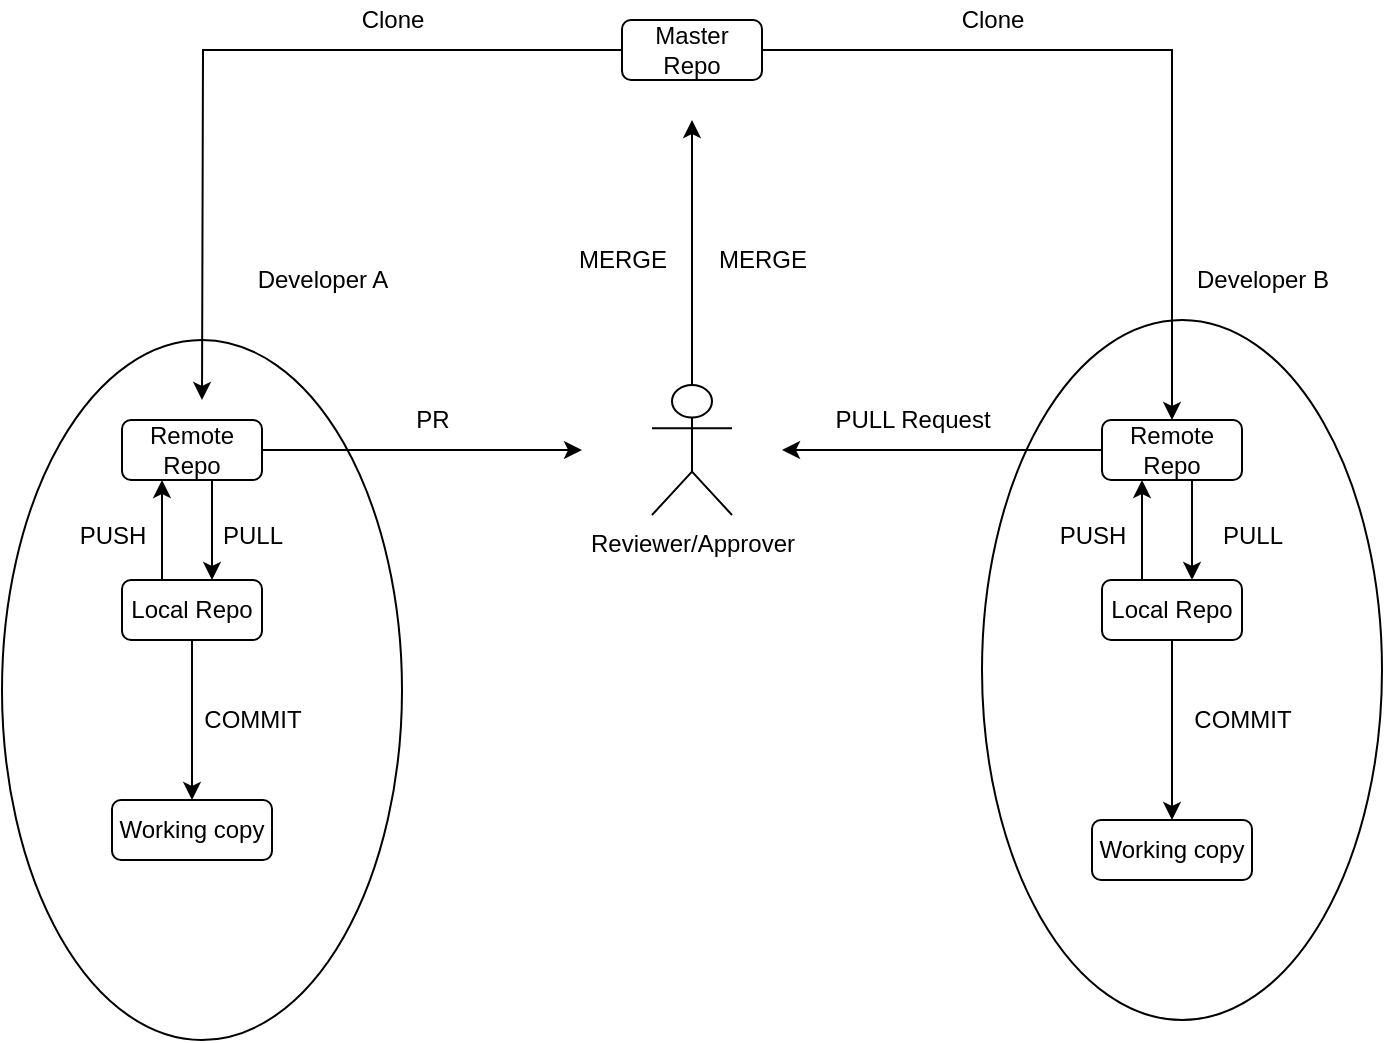 <mxfile version="14.7.0" type="github"><diagram id="EZDQm-cttC1tUBDbLi6K" name="Page-1"><mxGraphModel dx="1022" dy="1546" grid="1" gridSize="10" guides="1" tooltips="1" connect="1" arrows="1" fold="1" page="1" pageScale="1" pageWidth="850" pageHeight="1100" math="0" shadow="0"><root><mxCell id="0"/><mxCell id="1" parent="0"/><mxCell id="_uDhniaOkw3zcQXAQ8zI-9" value="" style="ellipse;whiteSpace=wrap;html=1;" vertex="1" parent="1"><mxGeometry x="590" y="100" width="200" height="350" as="geometry"/></mxCell><mxCell id="_uDhniaOkw3zcQXAQ8zI-8" value="" style="ellipse;whiteSpace=wrap;html=1;" vertex="1" parent="1"><mxGeometry x="100" y="110" width="200" height="350" as="geometry"/></mxCell><mxCell id="_uDhniaOkw3zcQXAQ8zI-7" style="edgeStyle=orthogonalEdgeStyle;rounded=0;orthogonalLoop=1;jettySize=auto;html=1;" edge="1" parent="1" source="_uDhniaOkw3zcQXAQ8zI-1"><mxGeometry relative="1" as="geometry"><mxPoint x="200" y="140" as="targetPoint"/></mxGeometry></mxCell><mxCell id="_uDhniaOkw3zcQXAQ8zI-24" style="edgeStyle=orthogonalEdgeStyle;rounded=0;orthogonalLoop=1;jettySize=auto;html=1;entryX=0.5;entryY=0;entryDx=0;entryDy=0;" edge="1" parent="1" source="_uDhniaOkw3zcQXAQ8zI-1" target="_uDhniaOkw3zcQXAQ8zI-5"><mxGeometry relative="1" as="geometry"/></mxCell><mxCell id="_uDhniaOkw3zcQXAQ8zI-1" value="Master Repo" style="rounded=1;whiteSpace=wrap;html=1;" vertex="1" parent="1"><mxGeometry x="410" y="-50" width="70" height="30" as="geometry"/></mxCell><mxCell id="_uDhniaOkw3zcQXAQ8zI-10" style="edgeStyle=orthogonalEdgeStyle;rounded=0;orthogonalLoop=1;jettySize=auto;html=1;entryX=0.5;entryY=0;entryDx=0;entryDy=0;" edge="1" parent="1"><mxGeometry relative="1" as="geometry"><mxPoint x="205" y="180" as="sourcePoint"/><mxPoint x="205" y="230" as="targetPoint"/></mxGeometry></mxCell><mxCell id="_uDhniaOkw3zcQXAQ8zI-17" style="edgeStyle=orthogonalEdgeStyle;rounded=0;orthogonalLoop=1;jettySize=auto;html=1;" edge="1" parent="1" source="_uDhniaOkw3zcQXAQ8zI-3"><mxGeometry relative="1" as="geometry"><mxPoint x="390" y="165" as="targetPoint"/></mxGeometry></mxCell><mxCell id="_uDhniaOkw3zcQXAQ8zI-3" value="Remote Repo" style="rounded=1;whiteSpace=wrap;html=1;" vertex="1" parent="1"><mxGeometry x="160" y="150" width="70" height="30" as="geometry"/></mxCell><mxCell id="_uDhniaOkw3zcQXAQ8zI-15" style="edgeStyle=orthogonalEdgeStyle;rounded=0;orthogonalLoop=1;jettySize=auto;html=1;" edge="1" parent="1" source="_uDhniaOkw3zcQXAQ8zI-4" target="_uDhniaOkw3zcQXAQ8zI-12"><mxGeometry relative="1" as="geometry"/></mxCell><mxCell id="_uDhniaOkw3zcQXAQ8zI-4" value="Local Repo" style="rounded=1;whiteSpace=wrap;html=1;" vertex="1" parent="1"><mxGeometry x="160" y="230" width="70" height="30" as="geometry"/></mxCell><mxCell id="_uDhniaOkw3zcQXAQ8zI-21" style="edgeStyle=orthogonalEdgeStyle;rounded=0;orthogonalLoop=1;jettySize=auto;html=1;" edge="1" parent="1" source="_uDhniaOkw3zcQXAQ8zI-5"><mxGeometry relative="1" as="geometry"><mxPoint x="490" y="165" as="targetPoint"/></mxGeometry></mxCell><mxCell id="_uDhniaOkw3zcQXAQ8zI-34" style="edgeStyle=orthogonalEdgeStyle;rounded=0;orthogonalLoop=1;jettySize=auto;html=1;entryX=0.5;entryY=0;entryDx=0;entryDy=0;" edge="1" parent="1"><mxGeometry relative="1" as="geometry"><mxPoint x="695" y="180" as="sourcePoint"/><mxPoint x="695" y="230" as="targetPoint"/></mxGeometry></mxCell><mxCell id="_uDhniaOkw3zcQXAQ8zI-5" value="Remote Repo" style="rounded=1;whiteSpace=wrap;html=1;" vertex="1" parent="1"><mxGeometry x="650" y="150" width="70" height="30" as="geometry"/></mxCell><mxCell id="_uDhniaOkw3zcQXAQ8zI-40" style="edgeStyle=orthogonalEdgeStyle;rounded=0;orthogonalLoop=1;jettySize=auto;html=1;" edge="1" parent="1" source="_uDhniaOkw3zcQXAQ8zI-6" target="_uDhniaOkw3zcQXAQ8zI-39"><mxGeometry relative="1" as="geometry"/></mxCell><mxCell id="_uDhniaOkw3zcQXAQ8zI-6" value="Local Repo" style="rounded=1;whiteSpace=wrap;html=1;" vertex="1" parent="1"><mxGeometry x="650" y="230" width="70" height="30" as="geometry"/></mxCell><mxCell id="_uDhniaOkw3zcQXAQ8zI-12" value="Working copy" style="rounded=1;whiteSpace=wrap;html=1;" vertex="1" parent="1"><mxGeometry x="155" y="340" width="80" height="30" as="geometry"/></mxCell><mxCell id="_uDhniaOkw3zcQXAQ8zI-18" value="PR" style="text;html=1;align=center;verticalAlign=middle;resizable=0;points=[];autosize=1;strokeColor=none;" vertex="1" parent="1"><mxGeometry x="300" y="140" width="30" height="20" as="geometry"/></mxCell><mxCell id="_uDhniaOkw3zcQXAQ8zI-20" style="edgeStyle=orthogonalEdgeStyle;rounded=0;orthogonalLoop=1;jettySize=auto;html=1;" edge="1" parent="1" source="_uDhniaOkw3zcQXAQ8zI-19"><mxGeometry relative="1" as="geometry"><mxPoint x="445" as="targetPoint"/><Array as="points"><mxPoint x="445" y="20"/></Array></mxGeometry></mxCell><mxCell id="_uDhniaOkw3zcQXAQ8zI-19" value="Reviewer/Approver" style="shape=umlActor;verticalLabelPosition=bottom;verticalAlign=top;html=1;outlineConnect=0;" vertex="1" parent="1"><mxGeometry x="425" y="132.5" width="40" height="65" as="geometry"/></mxCell><mxCell id="_uDhniaOkw3zcQXAQ8zI-23" value="PULL Request" style="text;html=1;align=center;verticalAlign=middle;resizable=0;points=[];autosize=1;strokeColor=none;" vertex="1" parent="1"><mxGeometry x="510" y="140" width="90" height="20" as="geometry"/></mxCell><mxCell id="_uDhniaOkw3zcQXAQ8zI-25" value="Developer B" style="text;html=1;align=center;verticalAlign=middle;resizable=0;points=[];autosize=1;strokeColor=none;" vertex="1" parent="1"><mxGeometry x="690" y="70" width="80" height="20" as="geometry"/></mxCell><mxCell id="_uDhniaOkw3zcQXAQ8zI-26" value="Developer A" style="text;html=1;align=center;verticalAlign=middle;resizable=0;points=[];autosize=1;strokeColor=none;" vertex="1" parent="1"><mxGeometry x="220" y="70" width="80" height="20" as="geometry"/></mxCell><mxCell id="_uDhniaOkw3zcQXAQ8zI-27" value="Clone" style="text;html=1;align=center;verticalAlign=middle;resizable=0;points=[];autosize=1;strokeColor=none;" vertex="1" parent="1"><mxGeometry x="270" y="-60" width="50" height="20" as="geometry"/></mxCell><mxCell id="_uDhniaOkw3zcQXAQ8zI-28" value="Clone" style="text;html=1;align=center;verticalAlign=middle;resizable=0;points=[];autosize=1;strokeColor=none;" vertex="1" parent="1"><mxGeometry x="570" y="-60" width="50" height="20" as="geometry"/></mxCell><mxCell id="_uDhniaOkw3zcQXAQ8zI-29" value="MERGE" style="text;html=1;align=center;verticalAlign=middle;resizable=0;points=[];autosize=1;strokeColor=none;" vertex="1" parent="1"><mxGeometry x="450" y="60" width="60" height="20" as="geometry"/></mxCell><mxCell id="_uDhniaOkw3zcQXAQ8zI-31" value="MERGE" style="text;html=1;align=center;verticalAlign=middle;resizable=0;points=[];autosize=1;strokeColor=none;" vertex="1" parent="1"><mxGeometry x="380" y="60" width="60" height="20" as="geometry"/></mxCell><mxCell id="_uDhniaOkw3zcQXAQ8zI-32" value="PULL" style="text;html=1;align=center;verticalAlign=middle;resizable=0;points=[];autosize=1;strokeColor=none;" vertex="1" parent="1"><mxGeometry x="200" y="197.5" width="50" height="20" as="geometry"/></mxCell><mxCell id="_uDhniaOkw3zcQXAQ8zI-33" value="PULL" style="text;html=1;align=center;verticalAlign=middle;resizable=0;points=[];autosize=1;strokeColor=none;" vertex="1" parent="1"><mxGeometry x="700" y="197.5" width="50" height="20" as="geometry"/></mxCell><mxCell id="_uDhniaOkw3zcQXAQ8zI-35" value="PUSH" style="text;html=1;align=center;verticalAlign=middle;resizable=0;points=[];autosize=1;strokeColor=none;" vertex="1" parent="1"><mxGeometry x="130" y="197.5" width="50" height="20" as="geometry"/></mxCell><mxCell id="_uDhniaOkw3zcQXAQ8zI-36" value="PUSH" style="text;html=1;align=center;verticalAlign=middle;resizable=0;points=[];autosize=1;strokeColor=none;" vertex="1" parent="1"><mxGeometry x="620" y="197.5" width="50" height="20" as="geometry"/></mxCell><mxCell id="_uDhniaOkw3zcQXAQ8zI-38" value="" style="endArrow=classic;html=1;" edge="1" parent="1"><mxGeometry width="50" height="50" relative="1" as="geometry"><mxPoint x="180" y="230" as="sourcePoint"/><mxPoint x="180" y="180" as="targetPoint"/></mxGeometry></mxCell><mxCell id="_uDhniaOkw3zcQXAQ8zI-39" value="Working copy" style="rounded=1;whiteSpace=wrap;html=1;" vertex="1" parent="1"><mxGeometry x="645" y="350" width="80" height="30" as="geometry"/></mxCell><mxCell id="_uDhniaOkw3zcQXAQ8zI-41" value="COMMIT" style="text;html=1;align=center;verticalAlign=middle;resizable=0;points=[];autosize=1;strokeColor=none;" vertex="1" parent="1"><mxGeometry x="195" y="290" width="60" height="20" as="geometry"/></mxCell><mxCell id="_uDhniaOkw3zcQXAQ8zI-42" value="COMMIT" style="text;html=1;align=center;verticalAlign=middle;resizable=0;points=[];autosize=1;strokeColor=none;" vertex="1" parent="1"><mxGeometry x="690" y="290" width="60" height="20" as="geometry"/></mxCell><mxCell id="_uDhniaOkw3zcQXAQ8zI-43" value="" style="endArrow=classic;html=1;" edge="1" parent="1"><mxGeometry width="50" height="50" relative="1" as="geometry"><mxPoint x="670" y="230" as="sourcePoint"/><mxPoint x="670" y="180" as="targetPoint"/></mxGeometry></mxCell></root></mxGraphModel></diagram></mxfile>